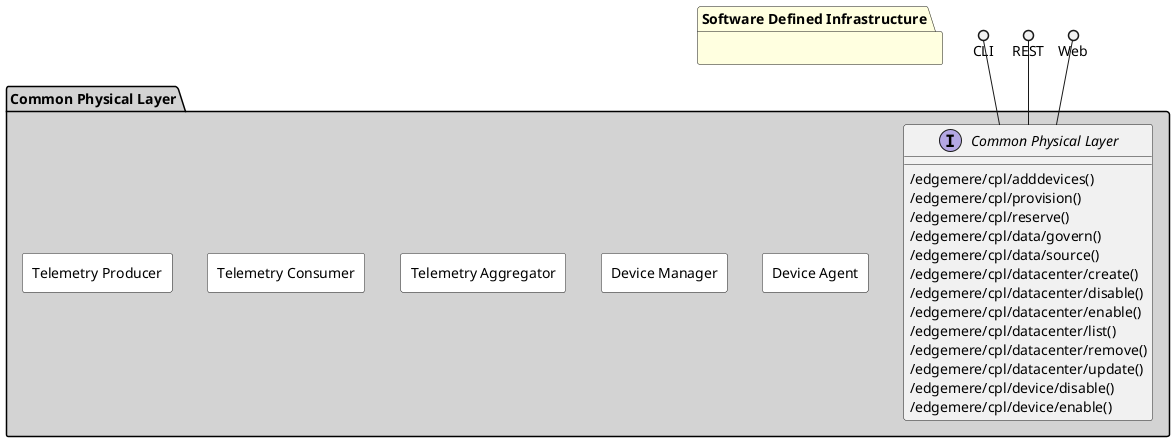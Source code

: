 @startuml


package "Common Physical Layer" #lightgray {

}

package "Software Defined Infrastructure" #lightyellow {

}


package "Common Physical Layer" #lightgray {

    interface "Common Physical Layer" as i {
            /edgemere/cpl/adddevices()
            /edgemere/cpl/provision()
            /edgemere/cpl/reserve()
            /edgemere/cpl/data/govern()
            /edgemere/cpl/data/source()
            /edgemere/cpl/datacenter/create()
            /edgemere/cpl/datacenter/disable()
            /edgemere/cpl/datacenter/enable()
            /edgemere/cpl/datacenter/list()
            /edgemere/cpl/datacenter/remove()
            /edgemere/cpl/datacenter/update()
            /edgemere/cpl/device/disable()
            /edgemere/cpl/device/enable()
    
    }
}

CLI ()-- i
REST ()-- i
Web ()-- i

package "Common Physical Layer" #lightgray {


rectangle "Device Agent" #white {
}

rectangle "Device Manager" #white {
}

rectangle "Telemetry Aggregator" #white {
}

rectangle "Telemetry Consumer" #white {
}

rectangle "Telemetry Producer" #white {
}

}



@enduml
